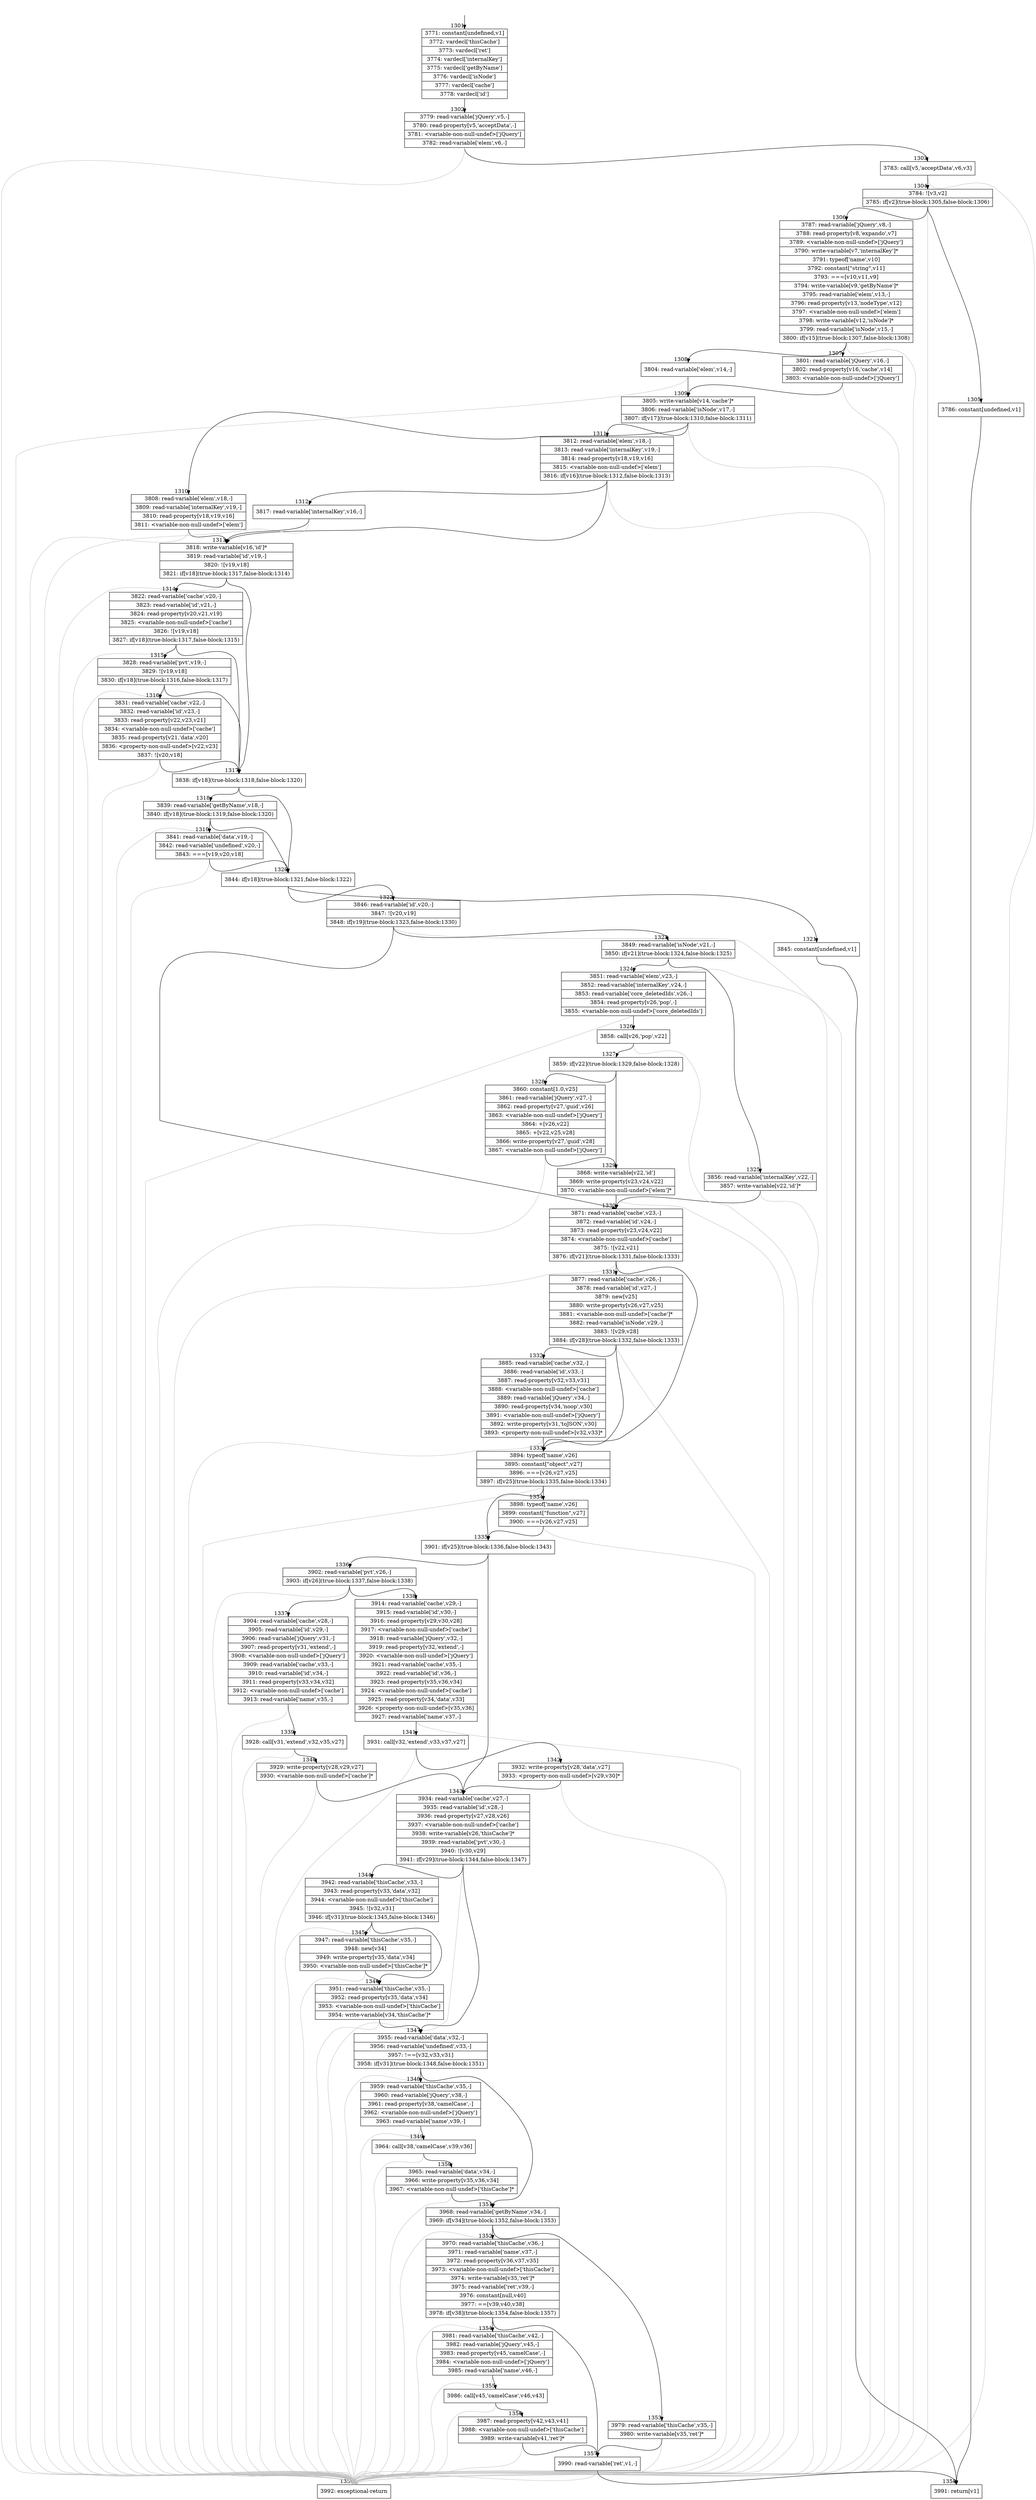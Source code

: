 digraph {
rankdir="TD"
BB_entry92[shape=none,label=""];
BB_entry92 -> BB1301 [tailport=s, headport=n, headlabel="    1301"]
BB1301 [shape=record label="{3771: constant[undefined,v1]|3772: vardecl['thisCache']|3773: vardecl['ret']|3774: vardecl['internalKey']|3775: vardecl['getByName']|3776: vardecl['isNode']|3777: vardecl['cache']|3778: vardecl['id']}" ] 
BB1301 -> BB1302 [tailport=s, headport=n, headlabel="      1302"]
BB1302 [shape=record label="{3779: read-variable['jQuery',v5,-]|3780: read-property[v5,'acceptData',-]|3781: \<variable-non-null-undef\>['jQuery']|3782: read-variable['elem',v6,-]}" ] 
BB1302 -> BB1303 [tailport=s, headport=n, headlabel="      1303"]
BB1302 -> BB1359 [tailport=s, headport=n, color=gray, headlabel="      1359"]
BB1303 [shape=record label="{3783: call[v5,'acceptData',v6,v3]}" ] 
BB1303 -> BB1304 [tailport=s, headport=n, headlabel="      1304"]
BB1303 -> BB1359 [tailport=s, headport=n, color=gray]
BB1304 [shape=record label="{3784: ![v3,v2]|3785: if[v2](true-block:1305,false-block:1306)}" ] 
BB1304 -> BB1305 [tailport=s, headport=n, headlabel="      1305"]
BB1304 -> BB1306 [tailport=s, headport=n, headlabel="      1306"]
BB1304 -> BB1359 [tailport=s, headport=n, color=gray]
BB1305 [shape=record label="{3786: constant[undefined,v1]}" ] 
BB1305 -> BB1358 [tailport=s, headport=n, headlabel="      1358"]
BB1306 [shape=record label="{3787: read-variable['jQuery',v8,-]|3788: read-property[v8,'expando',v7]|3789: \<variable-non-null-undef\>['jQuery']|3790: write-variable[v7,'internalKey']*|3791: typeof['name',v10]|3792: constant[\"string\",v11]|3793: ===[v10,v11,v9]|3794: write-variable[v9,'getByName']*|3795: read-variable['elem',v13,-]|3796: read-property[v13,'nodeType',v12]|3797: \<variable-non-null-undef\>['elem']|3798: write-variable[v12,'isNode']*|3799: read-variable['isNode',v15,-]|3800: if[v15](true-block:1307,false-block:1308)}" ] 
BB1306 -> BB1307 [tailport=s, headport=n, headlabel="      1307"]
BB1306 -> BB1308 [tailport=s, headport=n, headlabel="      1308"]
BB1306 -> BB1359 [tailport=s, headport=n, color=gray]
BB1307 [shape=record label="{3801: read-variable['jQuery',v16,-]|3802: read-property[v16,'cache',v14]|3803: \<variable-non-null-undef\>['jQuery']}" ] 
BB1307 -> BB1309 [tailport=s, headport=n, headlabel="      1309"]
BB1307 -> BB1359 [tailport=s, headport=n, color=gray]
BB1308 [shape=record label="{3804: read-variable['elem',v14,-]}" ] 
BB1308 -> BB1309 [tailport=s, headport=n]
BB1308 -> BB1359 [tailport=s, headport=n, color=gray]
BB1309 [shape=record label="{3805: write-variable[v14,'cache']*|3806: read-variable['isNode',v17,-]|3807: if[v17](true-block:1310,false-block:1311)}" ] 
BB1309 -> BB1310 [tailport=s, headport=n, headlabel="      1310"]
BB1309 -> BB1311 [tailport=s, headport=n, headlabel="      1311"]
BB1309 -> BB1359 [tailport=s, headport=n, color=gray]
BB1310 [shape=record label="{3808: read-variable['elem',v18,-]|3809: read-variable['internalKey',v19,-]|3810: read-property[v18,v19,v16]|3811: \<variable-non-null-undef\>['elem']}" ] 
BB1310 -> BB1313 [tailport=s, headport=n, headlabel="      1313"]
BB1310 -> BB1359 [tailport=s, headport=n, color=gray]
BB1311 [shape=record label="{3812: read-variable['elem',v18,-]|3813: read-variable['internalKey',v19,-]|3814: read-property[v18,v19,v16]|3815: \<variable-non-null-undef\>['elem']|3816: if[v16](true-block:1312,false-block:1313)}" ] 
BB1311 -> BB1313 [tailport=s, headport=n]
BB1311 -> BB1312 [tailport=s, headport=n, headlabel="      1312"]
BB1311 -> BB1359 [tailport=s, headport=n, color=gray]
BB1312 [shape=record label="{3817: read-variable['internalKey',v16,-]}" ] 
BB1312 -> BB1313 [tailport=s, headport=n]
BB1312 -> BB1359 [tailport=s, headport=n, color=gray]
BB1313 [shape=record label="{3818: write-variable[v16,'id']*|3819: read-variable['id',v19,-]|3820: ![v19,v18]|3821: if[v18](true-block:1317,false-block:1314)}" ] 
BB1313 -> BB1317 [tailport=s, headport=n, headlabel="      1317"]
BB1313 -> BB1314 [tailport=s, headport=n, headlabel="      1314"]
BB1313 -> BB1359 [tailport=s, headport=n, color=gray]
BB1314 [shape=record label="{3822: read-variable['cache',v20,-]|3823: read-variable['id',v21,-]|3824: read-property[v20,v21,v19]|3825: \<variable-non-null-undef\>['cache']|3826: ![v19,v18]|3827: if[v18](true-block:1317,false-block:1315)}" ] 
BB1314 -> BB1317 [tailport=s, headport=n]
BB1314 -> BB1315 [tailport=s, headport=n, headlabel="      1315"]
BB1314 -> BB1359 [tailport=s, headport=n, color=gray]
BB1315 [shape=record label="{3828: read-variable['pvt',v19,-]|3829: ![v19,v18]|3830: if[v18](true-block:1316,false-block:1317)}" ] 
BB1315 -> BB1317 [tailport=s, headport=n]
BB1315 -> BB1316 [tailport=s, headport=n, headlabel="      1316"]
BB1315 -> BB1359 [tailport=s, headport=n, color=gray]
BB1316 [shape=record label="{3831: read-variable['cache',v22,-]|3832: read-variable['id',v23,-]|3833: read-property[v22,v23,v21]|3834: \<variable-non-null-undef\>['cache']|3835: read-property[v21,'data',v20]|3836: \<property-non-null-undef\>[v22,v23]|3837: ![v20,v18]}" ] 
BB1316 -> BB1317 [tailport=s, headport=n]
BB1316 -> BB1359 [tailport=s, headport=n, color=gray]
BB1317 [shape=record label="{3838: if[v18](true-block:1318,false-block:1320)}" ] 
BB1317 -> BB1320 [tailport=s, headport=n, headlabel="      1320"]
BB1317 -> BB1318 [tailport=s, headport=n, headlabel="      1318"]
BB1318 [shape=record label="{3839: read-variable['getByName',v18,-]|3840: if[v18](true-block:1319,false-block:1320)}" ] 
BB1318 -> BB1320 [tailport=s, headport=n]
BB1318 -> BB1319 [tailport=s, headport=n, headlabel="      1319"]
BB1318 -> BB1359 [tailport=s, headport=n, color=gray]
BB1319 [shape=record label="{3841: read-variable['data',v19,-]|3842: read-variable['undefined',v20,-]|3843: ===[v19,v20,v18]}" ] 
BB1319 -> BB1320 [tailport=s, headport=n]
BB1319 -> BB1359 [tailport=s, headport=n, color=gray]
BB1320 [shape=record label="{3844: if[v18](true-block:1321,false-block:1322)}" ] 
BB1320 -> BB1321 [tailport=s, headport=n, headlabel="      1321"]
BB1320 -> BB1322 [tailport=s, headport=n, headlabel="      1322"]
BB1321 [shape=record label="{3845: constant[undefined,v1]}" ] 
BB1321 -> BB1358 [tailport=s, headport=n]
BB1322 [shape=record label="{3846: read-variable['id',v20,-]|3847: ![v20,v19]|3848: if[v19](true-block:1323,false-block:1330)}" ] 
BB1322 -> BB1323 [tailport=s, headport=n, headlabel="      1323"]
BB1322 -> BB1330 [tailport=s, headport=n, headlabel="      1330"]
BB1322 -> BB1359 [tailport=s, headport=n, color=gray]
BB1323 [shape=record label="{3849: read-variable['isNode',v21,-]|3850: if[v21](true-block:1324,false-block:1325)}" ] 
BB1323 -> BB1324 [tailport=s, headport=n, headlabel="      1324"]
BB1323 -> BB1325 [tailport=s, headport=n, headlabel="      1325"]
BB1323 -> BB1359 [tailport=s, headport=n, color=gray]
BB1324 [shape=record label="{3851: read-variable['elem',v23,-]|3852: read-variable['internalKey',v24,-]|3853: read-variable['core_deletedIds',v26,-]|3854: read-property[v26,'pop',-]|3855: \<variable-non-null-undef\>['core_deletedIds']}" ] 
BB1324 -> BB1326 [tailport=s, headport=n, headlabel="      1326"]
BB1324 -> BB1359 [tailport=s, headport=n, color=gray]
BB1325 [shape=record label="{3856: read-variable['internalKey',v22,-]|3857: write-variable[v22,'id']*}" ] 
BB1325 -> BB1330 [tailport=s, headport=n]
BB1325 -> BB1359 [tailport=s, headport=n, color=gray]
BB1326 [shape=record label="{3858: call[v26,'pop',v22]}" ] 
BB1326 -> BB1327 [tailport=s, headport=n, headlabel="      1327"]
BB1326 -> BB1359 [tailport=s, headport=n, color=gray]
BB1327 [shape=record label="{3859: if[v22](true-block:1329,false-block:1328)}" ] 
BB1327 -> BB1329 [tailport=s, headport=n, headlabel="      1329"]
BB1327 -> BB1328 [tailport=s, headport=n, headlabel="      1328"]
BB1328 [shape=record label="{3860: constant[1.0,v25]|3861: read-variable['jQuery',v27,-]|3862: read-property[v27,'guid',v26]|3863: \<variable-non-null-undef\>['jQuery']|3864: +[v26,v22]|3865: +[v22,v25,v28]|3866: write-property[v27,'guid',v28]|3867: \<variable-non-null-undef\>['jQuery']}" ] 
BB1328 -> BB1329 [tailport=s, headport=n]
BB1328 -> BB1359 [tailport=s, headport=n, color=gray]
BB1329 [shape=record label="{3868: write-variable[v22,'id']|3869: write-property[v23,v24,v22]|3870: \<variable-non-null-undef\>['elem']*}" ] 
BB1329 -> BB1330 [tailport=s, headport=n]
BB1329 -> BB1359 [tailport=s, headport=n, color=gray]
BB1330 [shape=record label="{3871: read-variable['cache',v23,-]|3872: read-variable['id',v24,-]|3873: read-property[v23,v24,v22]|3874: \<variable-non-null-undef\>['cache']|3875: ![v22,v21]|3876: if[v21](true-block:1331,false-block:1333)}" ] 
BB1330 -> BB1331 [tailport=s, headport=n, headlabel="      1331"]
BB1330 -> BB1333 [tailport=s, headport=n, headlabel="      1333"]
BB1330 -> BB1359 [tailport=s, headport=n, color=gray]
BB1331 [shape=record label="{3877: read-variable['cache',v26,-]|3878: read-variable['id',v27,-]|3879: new[v25]|3880: write-property[v26,v27,v25]|3881: \<variable-non-null-undef\>['cache']*|3882: read-variable['isNode',v29,-]|3883: ![v29,v28]|3884: if[v28](true-block:1332,false-block:1333)}" ] 
BB1331 -> BB1332 [tailport=s, headport=n, headlabel="      1332"]
BB1331 -> BB1333 [tailport=s, headport=n]
BB1331 -> BB1359 [tailport=s, headport=n, color=gray]
BB1332 [shape=record label="{3885: read-variable['cache',v32,-]|3886: read-variable['id',v33,-]|3887: read-property[v32,v33,v31]|3888: \<variable-non-null-undef\>['cache']|3889: read-variable['jQuery',v34,-]|3890: read-property[v34,'noop',v30]|3891: \<variable-non-null-undef\>['jQuery']|3892: write-property[v31,'toJSON',v30]|3893: \<property-non-null-undef\>[v32,v33]*}" ] 
BB1332 -> BB1333 [tailport=s, headport=n]
BB1332 -> BB1359 [tailport=s, headport=n, color=gray]
BB1333 [shape=record label="{3894: typeof['name',v26]|3895: constant[\"object\",v27]|3896: ===[v26,v27,v25]|3897: if[v25](true-block:1335,false-block:1334)}" ] 
BB1333 -> BB1335 [tailport=s, headport=n, headlabel="      1335"]
BB1333 -> BB1334 [tailport=s, headport=n, headlabel="      1334"]
BB1333 -> BB1359 [tailport=s, headport=n, color=gray]
BB1334 [shape=record label="{3898: typeof['name',v26]|3899: constant[\"function\",v27]|3900: ===[v26,v27,v25]}" ] 
BB1334 -> BB1335 [tailport=s, headport=n]
BB1334 -> BB1359 [tailport=s, headport=n, color=gray]
BB1335 [shape=record label="{3901: if[v25](true-block:1336,false-block:1343)}" ] 
BB1335 -> BB1336 [tailport=s, headport=n, headlabel="      1336"]
BB1335 -> BB1343 [tailport=s, headport=n, headlabel="      1343"]
BB1336 [shape=record label="{3902: read-variable['pvt',v26,-]|3903: if[v26](true-block:1337,false-block:1338)}" ] 
BB1336 -> BB1337 [tailport=s, headport=n, headlabel="      1337"]
BB1336 -> BB1338 [tailport=s, headport=n, headlabel="      1338"]
BB1336 -> BB1359 [tailport=s, headport=n, color=gray]
BB1337 [shape=record label="{3904: read-variable['cache',v28,-]|3905: read-variable['id',v29,-]|3906: read-variable['jQuery',v31,-]|3907: read-property[v31,'extend',-]|3908: \<variable-non-null-undef\>['jQuery']|3909: read-variable['cache',v33,-]|3910: read-variable['id',v34,-]|3911: read-property[v33,v34,v32]|3912: \<variable-non-null-undef\>['cache']|3913: read-variable['name',v35,-]}" ] 
BB1337 -> BB1339 [tailport=s, headport=n, headlabel="      1339"]
BB1337 -> BB1359 [tailport=s, headport=n, color=gray]
BB1338 [shape=record label="{3914: read-variable['cache',v29,-]|3915: read-variable['id',v30,-]|3916: read-property[v29,v30,v28]|3917: \<variable-non-null-undef\>['cache']|3918: read-variable['jQuery',v32,-]|3919: read-property[v32,'extend',-]|3920: \<variable-non-null-undef\>['jQuery']|3921: read-variable['cache',v35,-]|3922: read-variable['id',v36,-]|3923: read-property[v35,v36,v34]|3924: \<variable-non-null-undef\>['cache']|3925: read-property[v34,'data',v33]|3926: \<property-non-null-undef\>[v35,v36]|3927: read-variable['name',v37,-]}" ] 
BB1338 -> BB1341 [tailport=s, headport=n, headlabel="      1341"]
BB1338 -> BB1359 [tailport=s, headport=n, color=gray]
BB1339 [shape=record label="{3928: call[v31,'extend',v32,v35,v27]}" ] 
BB1339 -> BB1340 [tailport=s, headport=n, headlabel="      1340"]
BB1339 -> BB1359 [tailport=s, headport=n, color=gray]
BB1340 [shape=record label="{3929: write-property[v28,v29,v27]|3930: \<variable-non-null-undef\>['cache']*}" ] 
BB1340 -> BB1343 [tailport=s, headport=n]
BB1340 -> BB1359 [tailport=s, headport=n, color=gray]
BB1341 [shape=record label="{3931: call[v32,'extend',v33,v37,v27]}" ] 
BB1341 -> BB1342 [tailport=s, headport=n, headlabel="      1342"]
BB1341 -> BB1359 [tailport=s, headport=n, color=gray]
BB1342 [shape=record label="{3932: write-property[v28,'data',v27]|3933: \<property-non-null-undef\>[v29,v30]*}" ] 
BB1342 -> BB1343 [tailport=s, headport=n]
BB1342 -> BB1359 [tailport=s, headport=n, color=gray]
BB1343 [shape=record label="{3934: read-variable['cache',v27,-]|3935: read-variable['id',v28,-]|3936: read-property[v27,v28,v26]|3937: \<variable-non-null-undef\>['cache']|3938: write-variable[v26,'thisCache']*|3939: read-variable['pvt',v30,-]|3940: ![v30,v29]|3941: if[v29](true-block:1344,false-block:1347)}" ] 
BB1343 -> BB1344 [tailport=s, headport=n, headlabel="      1344"]
BB1343 -> BB1347 [tailport=s, headport=n, headlabel="      1347"]
BB1343 -> BB1359 [tailport=s, headport=n, color=gray]
BB1344 [shape=record label="{3942: read-variable['thisCache',v33,-]|3943: read-property[v33,'data',v32]|3944: \<variable-non-null-undef\>['thisCache']|3945: ![v32,v31]|3946: if[v31](true-block:1345,false-block:1346)}" ] 
BB1344 -> BB1345 [tailport=s, headport=n, headlabel="      1345"]
BB1344 -> BB1346 [tailport=s, headport=n, headlabel="      1346"]
BB1344 -> BB1359 [tailport=s, headport=n, color=gray]
BB1345 [shape=record label="{3947: read-variable['thisCache',v35,-]|3948: new[v34]|3949: write-property[v35,'data',v34]|3950: \<variable-non-null-undef\>['thisCache']*}" ] 
BB1345 -> BB1346 [tailport=s, headport=n]
BB1345 -> BB1359 [tailport=s, headport=n, color=gray]
BB1346 [shape=record label="{3951: read-variable['thisCache',v35,-]|3952: read-property[v35,'data',v34]|3953: \<variable-non-null-undef\>['thisCache']|3954: write-variable[v34,'thisCache']*}" ] 
BB1346 -> BB1347 [tailport=s, headport=n]
BB1346 -> BB1359 [tailport=s, headport=n, color=gray]
BB1347 [shape=record label="{3955: read-variable['data',v32,-]|3956: read-variable['undefined',v33,-]|3957: !==[v32,v33,v31]|3958: if[v31](true-block:1348,false-block:1351)}" ] 
BB1347 -> BB1348 [tailport=s, headport=n, headlabel="      1348"]
BB1347 -> BB1351 [tailport=s, headport=n, headlabel="      1351"]
BB1347 -> BB1359 [tailport=s, headport=n, color=gray]
BB1348 [shape=record label="{3959: read-variable['thisCache',v35,-]|3960: read-variable['jQuery',v38,-]|3961: read-property[v38,'camelCase',-]|3962: \<variable-non-null-undef\>['jQuery']|3963: read-variable['name',v39,-]}" ] 
BB1348 -> BB1349 [tailport=s, headport=n, headlabel="      1349"]
BB1348 -> BB1359 [tailport=s, headport=n, color=gray]
BB1349 [shape=record label="{3964: call[v38,'camelCase',v39,v36]}" ] 
BB1349 -> BB1350 [tailport=s, headport=n, headlabel="      1350"]
BB1349 -> BB1359 [tailport=s, headport=n, color=gray]
BB1350 [shape=record label="{3965: read-variable['data',v34,-]|3966: write-property[v35,v36,v34]|3967: \<variable-non-null-undef\>['thisCache']*}" ] 
BB1350 -> BB1351 [tailport=s, headport=n]
BB1350 -> BB1359 [tailport=s, headport=n, color=gray]
BB1351 [shape=record label="{3968: read-variable['getByName',v34,-]|3969: if[v34](true-block:1352,false-block:1353)}" ] 
BB1351 -> BB1352 [tailport=s, headport=n, headlabel="      1352"]
BB1351 -> BB1353 [tailport=s, headport=n, headlabel="      1353"]
BB1351 -> BB1359 [tailport=s, headport=n, color=gray]
BB1352 [shape=record label="{3970: read-variable['thisCache',v36,-]|3971: read-variable['name',v37,-]|3972: read-property[v36,v37,v35]|3973: \<variable-non-null-undef\>['thisCache']|3974: write-variable[v35,'ret']*|3975: read-variable['ret',v39,-]|3976: constant[null,v40]|3977: ==[v39,v40,v38]|3978: if[v38](true-block:1354,false-block:1357)}" ] 
BB1352 -> BB1354 [tailport=s, headport=n, headlabel="      1354"]
BB1352 -> BB1357 [tailport=s, headport=n, headlabel="      1357"]
BB1352 -> BB1359 [tailport=s, headport=n, color=gray]
BB1353 [shape=record label="{3979: read-variable['thisCache',v35,-]|3980: write-variable[v35,'ret']*}" ] 
BB1353 -> BB1357 [tailport=s, headport=n]
BB1353 -> BB1359 [tailport=s, headport=n, color=gray]
BB1354 [shape=record label="{3981: read-variable['thisCache',v42,-]|3982: read-variable['jQuery',v45,-]|3983: read-property[v45,'camelCase',-]|3984: \<variable-non-null-undef\>['jQuery']|3985: read-variable['name',v46,-]}" ] 
BB1354 -> BB1355 [tailport=s, headport=n, headlabel="      1355"]
BB1354 -> BB1359 [tailport=s, headport=n, color=gray]
BB1355 [shape=record label="{3986: call[v45,'camelCase',v46,v43]}" ] 
BB1355 -> BB1356 [tailport=s, headport=n, headlabel="      1356"]
BB1355 -> BB1359 [tailport=s, headport=n, color=gray]
BB1356 [shape=record label="{3987: read-property[v42,v43,v41]|3988: \<variable-non-null-undef\>['thisCache']|3989: write-variable[v41,'ret']*}" ] 
BB1356 -> BB1357 [tailport=s, headport=n]
BB1356 -> BB1359 [tailport=s, headport=n, color=gray]
BB1357 [shape=record label="{3990: read-variable['ret',v1,-]}" ] 
BB1357 -> BB1358 [tailport=s, headport=n]
BB1357 -> BB1359 [tailport=s, headport=n, color=gray]
BB1358 [shape=record label="{3991: return[v1]}" ] 
BB1359 [shape=record label="{3992: exceptional-return}" ] 
}
